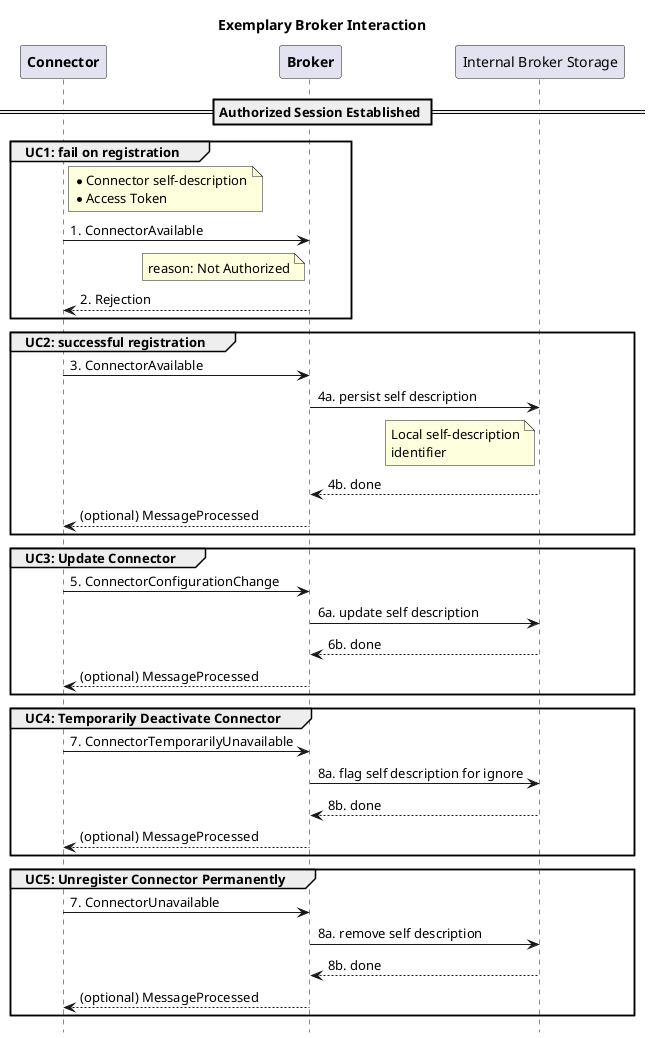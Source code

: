 @startuml

hide footbox

title Exemplary Broker Interaction

participant "**Connector**" as C
participant "**Broker**" as B
participant "Internal Broker Storage" as IBS

== Authorized Session Established ==

group UC1: fail on registration
    note right of C: *Connector self-description\n*Access Token
    C -> B: 1. ConnectorAvailable
    note left of B: reason: Not Authorized
    B --> C: 2. Rejection
end

group UC2: successful registration
    C -> B: 3. ConnectorAvailable
    B -> IBS: 4a. persist self description
    note left of IBS: Local self-description\nidentifier
    IBS --> B: 4b. done
    B --> C: (optional) MessageProcessed
end

group UC3: Update Connector
    C -> B: 5. ConnectorConfigurationChange
    B -> IBS: 6a. update self description
    IBS --> B: 6b. done
    B --> C: (optional) MessageProcessed
end

group UC4: Temporarily Deactivate Connector
    C -> B: 7. ConnectorTemporarilyUnavailable
    B -> IBS: 8a. flag self description for ignore
    IBS --> B: 8b. done
    B --> C: (optional) MessageProcessed
end

group UC5: Unregister Connector Permanently
    C -> B: 7. ConnectorUnavailable
    B -> IBS: 8a. remove self description
    IBS --> B: 8b. done
    B --> C: (optional) MessageProcessed
end

@enduml

